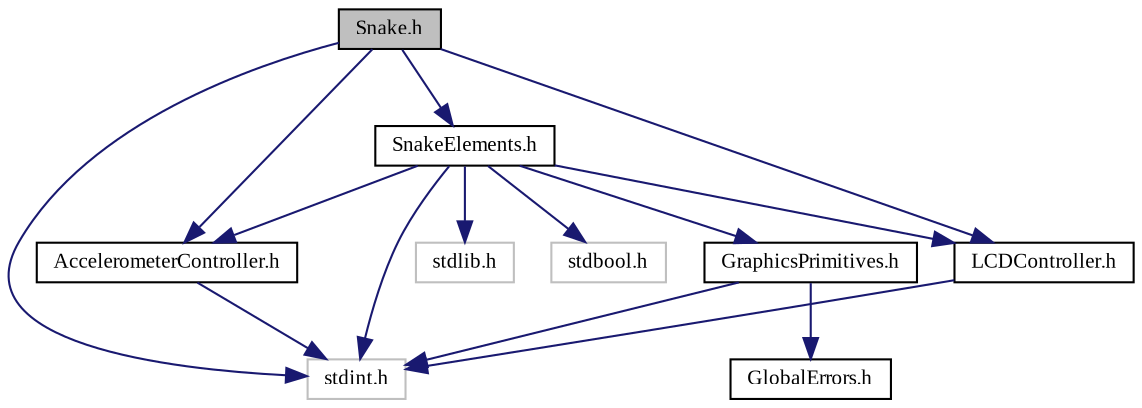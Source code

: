 digraph "Snake.h"
{
  edge [fontname="TimesNewRoman",fontsize="10",labelfontname="TimesNewRoman",labelfontsize="10"];
  node [fontname="TimesNewRoman",fontsize="10",shape=record];
  Node0 [label="Snake.h",height=0.2,width=0.4,color="black", fillcolor="grey75", style="filled", fontcolor="black"];
  Node0 -> Node1 [color="midnightblue",fontsize="10",style="solid",fontname="TimesNewRoman"];
  Node1 [label="stdint.h",height=0.2,width=0.4,color="grey75", fillcolor="white", style="filled"];
  Node0 -> Node2 [color="midnightblue",fontsize="10",style="solid",fontname="TimesNewRoman"];
  Node2 [label="LCDController.h",height=0.2,width=0.4,color="black", fillcolor="white", style="filled",URL="$_l_c_d_controller_8h.html",tooltip="Kontroler sterownika wyswietlacza BD663474 - header file. "];
  Node2 -> Node1 [color="midnightblue",fontsize="10",style="solid",fontname="TimesNewRoman"];
  Node0 -> Node3 [color="midnightblue",fontsize="10",style="solid",fontname="TimesNewRoman"];
  Node3 [label="SnakeElements.h",height=0.2,width=0.4,color="black", fillcolor="white", style="filled",URL="$_snake_elements_8h.html",tooltip="Elementy weza dla gry Snake - header file. "];
  Node3 -> Node1 [color="midnightblue",fontsize="10",style="solid",fontname="TimesNewRoman"];
  Node3 -> Node4 [color="midnightblue",fontsize="10",style="solid",fontname="TimesNewRoman"];
  Node4 [label="stdlib.h",height=0.2,width=0.4,color="grey75", fillcolor="white", style="filled"];
  Node3 -> Node5 [color="midnightblue",fontsize="10",style="solid",fontname="TimesNewRoman"];
  Node5 [label="stdbool.h",height=0.2,width=0.4,color="grey75", fillcolor="white", style="filled"];
  Node3 -> Node2 [color="midnightblue",fontsize="10",style="solid",fontname="TimesNewRoman"];
  Node3 -> Node6 [color="midnightblue",fontsize="10",style="solid",fontname="TimesNewRoman"];
  Node6 [label="GraphicsPrimitives.h",height=0.2,width=0.4,color="black", fillcolor="white", style="filled",URL="$_graphics_primitives_8h.html",tooltip="Prymitywy graficzne - header file. "];
  Node6 -> Node7 [color="midnightblue",fontsize="10",style="solid",fontname="TimesNewRoman"];
  Node7 [label="GlobalErrors.h",height=0.2,width=0.4,color="black", fillcolor="white", style="filled",URL="$_global_errors_8h.html",tooltip="Plik zawierajacy wszystkie definicje bledow - header file. "];
  Node6 -> Node1 [color="midnightblue",fontsize="10",style="solid",fontname="TimesNewRoman"];
  Node3 -> Node8 [color="midnightblue",fontsize="10",style="solid",fontname="TimesNewRoman"];
  Node8 [label="AccelerometerController.h",height=0.2,width=0.4,color="black", fillcolor="white", style="filled",URL="$_accelerometer_controller_8h.html",tooltip="Kontroler akcelerometru - header file. "];
  Node8 -> Node1 [color="midnightblue",fontsize="10",style="solid",fontname="TimesNewRoman"];
  Node0 -> Node8 [color="midnightblue",fontsize="10",style="solid",fontname="TimesNewRoman"];
}
